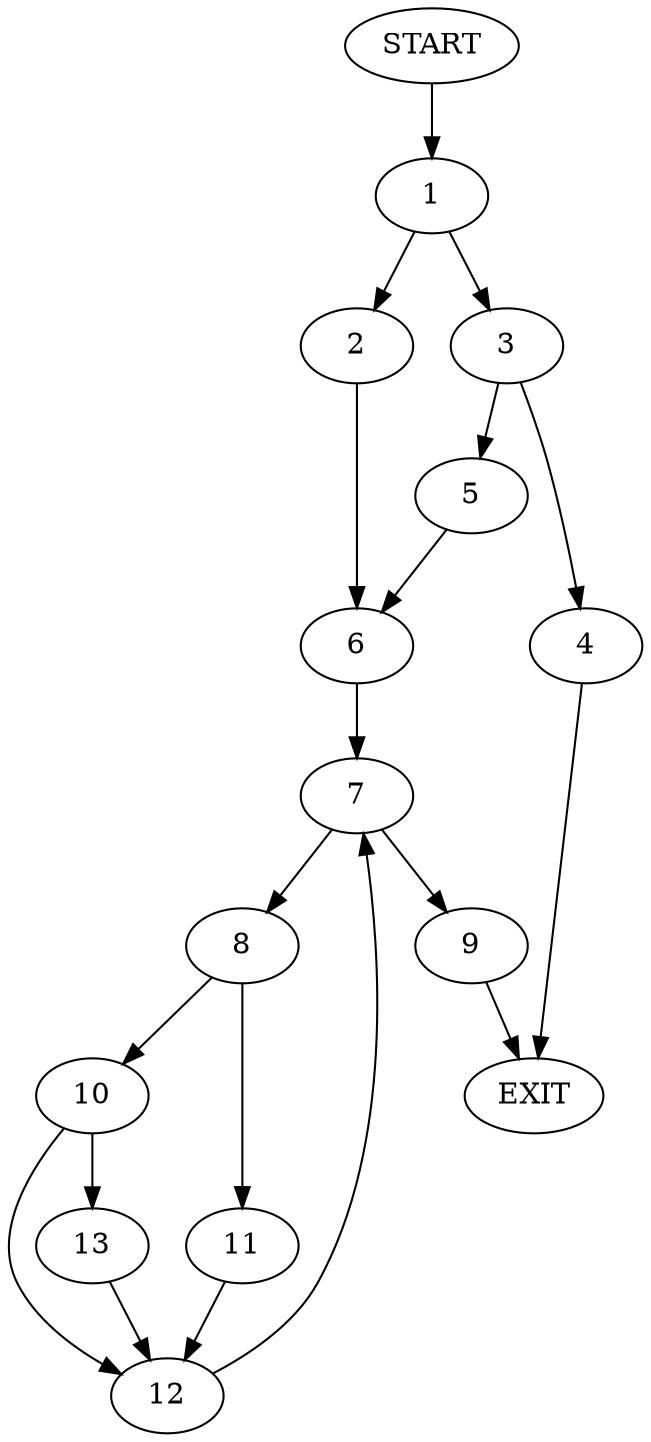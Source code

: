 digraph {
0 [label="START"]
14 [label="EXIT"]
0 -> 1
1 -> 2
1 -> 3
3 -> 4
3 -> 5
2 -> 6
6 -> 7
5 -> 6
4 -> 14
7 -> 8
7 -> 9
8 -> 10
8 -> 11
9 -> 14
11 -> 12
10 -> 13
10 -> 12
12 -> 7
13 -> 12
}
